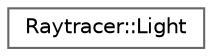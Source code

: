 digraph "Graphical Class Hierarchy"
{
 // LATEX_PDF_SIZE
  bgcolor="transparent";
  edge [fontname=Helvetica,fontsize=10,labelfontname=Helvetica,labelfontsize=10];
  node [fontname=Helvetica,fontsize=10,shape=box,height=0.2,width=0.4];
  rankdir="LR";
  Node0 [id="Node000000",label="Raytracer::Light",height=0.2,width=0.4,color="grey40", fillcolor="white", style="filled",URL="$structRaytracer_1_1Light.html",tooltip=" "];
}
